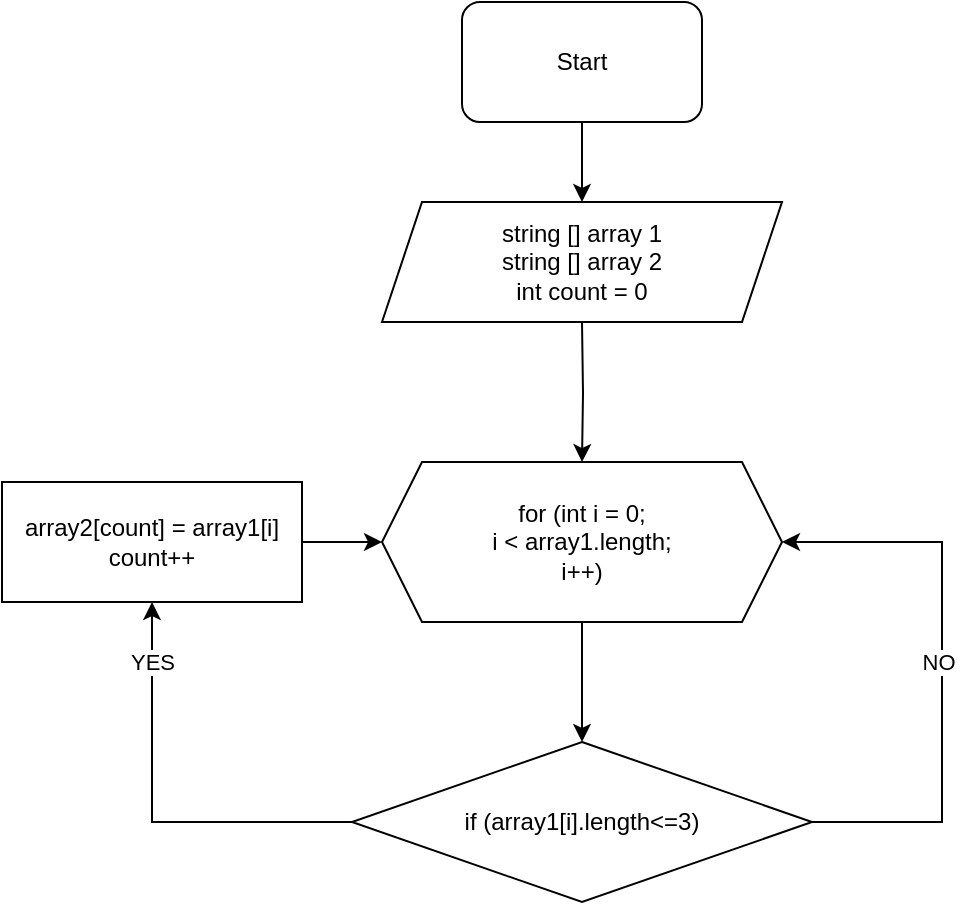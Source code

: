 <mxfile version="22.1.17" type="github">
  <diagram name="Страница — 1" id="9rrGP5DUH0b_hxN-VFCa">
    <mxGraphModel dx="832" dy="479" grid="1" gridSize="10" guides="1" tooltips="1" connect="1" arrows="1" fold="1" page="1" pageScale="1" pageWidth="827" pageHeight="1169" math="0" shadow="0">
      <root>
        <mxCell id="0" />
        <mxCell id="1" parent="0" />
        <mxCell id="aWTnJ8X0OI8xUB0vnaSD-8" value="" style="edgeStyle=orthogonalEdgeStyle;rounded=0;orthogonalLoop=1;jettySize=auto;html=1;" edge="1" parent="1" source="aWTnJ8X0OI8xUB0vnaSD-2">
          <mxGeometry relative="1" as="geometry">
            <mxPoint x="380" y="140" as="targetPoint" />
          </mxGeometry>
        </mxCell>
        <mxCell id="aWTnJ8X0OI8xUB0vnaSD-2" value="Start" style="rounded=1;whiteSpace=wrap;html=1;" vertex="1" parent="1">
          <mxGeometry x="320" y="40" width="120" height="60" as="geometry" />
        </mxCell>
        <mxCell id="aWTnJ8X0OI8xUB0vnaSD-9" value="" style="edgeStyle=orthogonalEdgeStyle;rounded=0;orthogonalLoop=1;jettySize=auto;html=1;" edge="1" parent="1" target="aWTnJ8X0OI8xUB0vnaSD-4">
          <mxGeometry relative="1" as="geometry">
            <mxPoint x="380" y="200" as="sourcePoint" />
          </mxGeometry>
        </mxCell>
        <mxCell id="aWTnJ8X0OI8xUB0vnaSD-10" value="" style="edgeStyle=orthogonalEdgeStyle;rounded=0;orthogonalLoop=1;jettySize=auto;html=1;" edge="1" parent="1" source="aWTnJ8X0OI8xUB0vnaSD-4" target="aWTnJ8X0OI8xUB0vnaSD-6">
          <mxGeometry relative="1" as="geometry" />
        </mxCell>
        <mxCell id="aWTnJ8X0OI8xUB0vnaSD-4" value="for (int i = 0;&lt;br&gt;i &amp;lt; array1.length;&lt;br&gt;i++)" style="shape=hexagon;perimeter=hexagonPerimeter2;whiteSpace=wrap;html=1;fixedSize=1;" vertex="1" parent="1">
          <mxGeometry x="280" y="270" width="200" height="80" as="geometry" />
        </mxCell>
        <mxCell id="aWTnJ8X0OI8xUB0vnaSD-12" value="" style="edgeStyle=orthogonalEdgeStyle;rounded=0;orthogonalLoop=1;jettySize=auto;html=1;" edge="1" parent="1" source="aWTnJ8X0OI8xUB0vnaSD-5" target="aWTnJ8X0OI8xUB0vnaSD-4">
          <mxGeometry relative="1" as="geometry" />
        </mxCell>
        <mxCell id="aWTnJ8X0OI8xUB0vnaSD-5" value="array2[count] = array1[i]&lt;br&gt;count++" style="rounded=0;whiteSpace=wrap;html=1;" vertex="1" parent="1">
          <mxGeometry x="90" y="280" width="150" height="60" as="geometry" />
        </mxCell>
        <mxCell id="aWTnJ8X0OI8xUB0vnaSD-11" value="" style="edgeStyle=orthogonalEdgeStyle;rounded=0;orthogonalLoop=1;jettySize=auto;html=1;entryX=0.5;entryY=1;entryDx=0;entryDy=0;" edge="1" parent="1" source="aWTnJ8X0OI8xUB0vnaSD-6" target="aWTnJ8X0OI8xUB0vnaSD-5">
          <mxGeometry relative="1" as="geometry" />
        </mxCell>
        <mxCell id="aWTnJ8X0OI8xUB0vnaSD-18" value="YES" style="edgeLabel;html=1;align=center;verticalAlign=middle;resizable=0;points=[];" vertex="1" connectable="0" parent="aWTnJ8X0OI8xUB0vnaSD-11">
          <mxGeometry x="0.476" y="1" relative="1" as="geometry">
            <mxPoint x="1" y="-25" as="offset" />
          </mxGeometry>
        </mxCell>
        <mxCell id="aWTnJ8X0OI8xUB0vnaSD-16" value="" style="edgeStyle=orthogonalEdgeStyle;rounded=0;orthogonalLoop=1;jettySize=auto;html=1;entryX=1;entryY=0.5;entryDx=0;entryDy=0;exitX=1;exitY=0.5;exitDx=0;exitDy=0;" edge="1" parent="1" source="aWTnJ8X0OI8xUB0vnaSD-6" target="aWTnJ8X0OI8xUB0vnaSD-4">
          <mxGeometry relative="1" as="geometry">
            <mxPoint x="650" y="450" as="targetPoint" />
            <Array as="points">
              <mxPoint x="560" y="450" />
              <mxPoint x="560" y="310" />
            </Array>
          </mxGeometry>
        </mxCell>
        <mxCell id="aWTnJ8X0OI8xUB0vnaSD-17" value="NO" style="edgeLabel;html=1;align=center;verticalAlign=middle;resizable=0;points=[];" vertex="1" connectable="0" parent="aWTnJ8X0OI8xUB0vnaSD-16">
          <mxGeometry x="-0.557" y="-1" relative="1" as="geometry">
            <mxPoint y="-81" as="offset" />
          </mxGeometry>
        </mxCell>
        <mxCell id="aWTnJ8X0OI8xUB0vnaSD-6" value="if (array1[i].length&amp;lt;=3)" style="rhombus;whiteSpace=wrap;html=1;" vertex="1" parent="1">
          <mxGeometry x="265" y="410" width="230" height="80" as="geometry" />
        </mxCell>
        <mxCell id="aWTnJ8X0OI8xUB0vnaSD-13" value="string [] array 1&lt;br&gt;string [] array 2&lt;br&gt;int count = 0" style="shape=parallelogram;perimeter=parallelogramPerimeter;whiteSpace=wrap;html=1;fixedSize=1;" vertex="1" parent="1">
          <mxGeometry x="280" y="140" width="200" height="60" as="geometry" />
        </mxCell>
      </root>
    </mxGraphModel>
  </diagram>
</mxfile>
